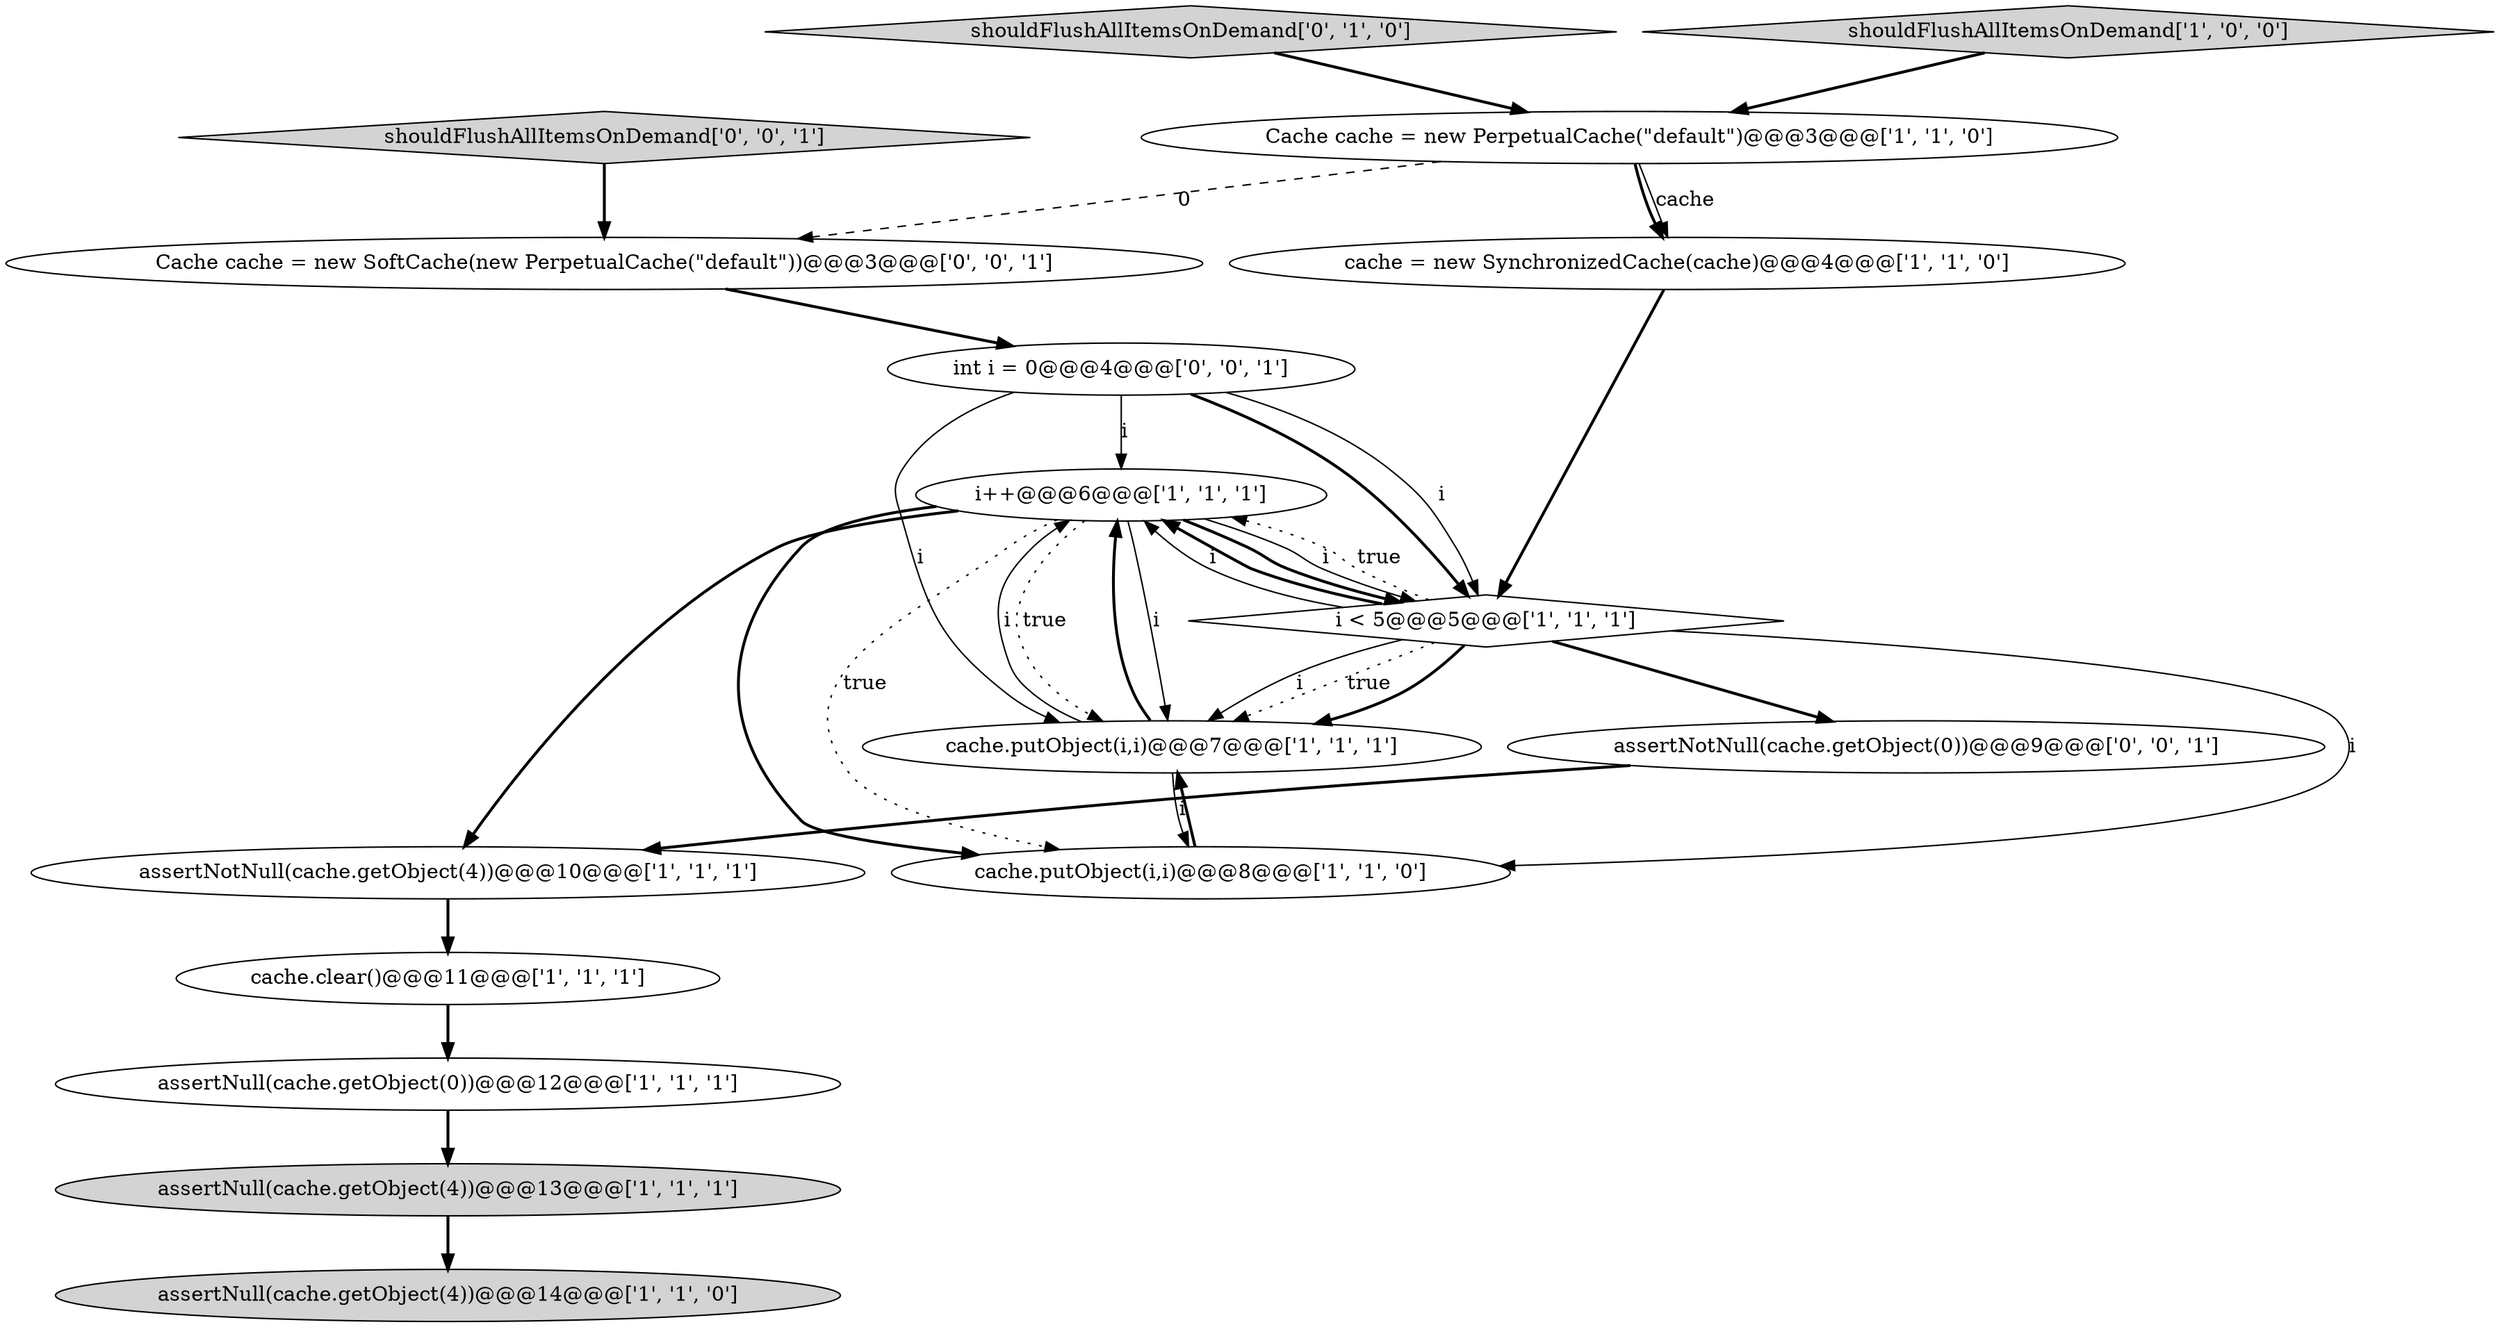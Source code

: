 digraph {
3 [style = filled, label = "assertNotNull(cache.getObject(4))@@@10@@@['1', '1', '1']", fillcolor = white, shape = ellipse image = "AAA0AAABBB1BBB"];
11 [style = filled, label = "Cache cache = new PerpetualCache(\"default\")@@@3@@@['1', '1', '0']", fillcolor = white, shape = ellipse image = "AAA0AAABBB1BBB"];
9 [style = filled, label = "assertNull(cache.getObject(4))@@@14@@@['1', '1', '0']", fillcolor = lightgray, shape = ellipse image = "AAA0AAABBB1BBB"];
1 [style = filled, label = "assertNull(cache.getObject(4))@@@13@@@['1', '1', '1']", fillcolor = lightgray, shape = ellipse image = "AAA0AAABBB1BBB"];
7 [style = filled, label = "cache.putObject(i,i)@@@7@@@['1', '1', '1']", fillcolor = white, shape = ellipse image = "AAA0AAABBB1BBB"];
10 [style = filled, label = "cache.clear()@@@11@@@['1', '1', '1']", fillcolor = white, shape = ellipse image = "AAA0AAABBB1BBB"];
4 [style = filled, label = "assertNull(cache.getObject(0))@@@12@@@['1', '1', '1']", fillcolor = white, shape = ellipse image = "AAA0AAABBB1BBB"];
5 [style = filled, label = "cache.putObject(i,i)@@@8@@@['1', '1', '0']", fillcolor = white, shape = ellipse image = "AAA0AAABBB1BBB"];
8 [style = filled, label = "i++@@@6@@@['1', '1', '1']", fillcolor = white, shape = ellipse image = "AAA0AAABBB1BBB"];
2 [style = filled, label = "i < 5@@@5@@@['1', '1', '1']", fillcolor = white, shape = diamond image = "AAA0AAABBB1BBB"];
0 [style = filled, label = "cache = new SynchronizedCache(cache)@@@4@@@['1', '1', '0']", fillcolor = white, shape = ellipse image = "AAA0AAABBB1BBB"];
13 [style = filled, label = "assertNotNull(cache.getObject(0))@@@9@@@['0', '0', '1']", fillcolor = white, shape = ellipse image = "AAA0AAABBB3BBB"];
16 [style = filled, label = "Cache cache = new SoftCache(new PerpetualCache(\"default\"))@@@3@@@['0', '0', '1']", fillcolor = white, shape = ellipse image = "AAA0AAABBB3BBB"];
12 [style = filled, label = "shouldFlushAllItemsOnDemand['0', '1', '0']", fillcolor = lightgray, shape = diamond image = "AAA0AAABBB2BBB"];
14 [style = filled, label = "shouldFlushAllItemsOnDemand['0', '0', '1']", fillcolor = lightgray, shape = diamond image = "AAA0AAABBB3BBB"];
6 [style = filled, label = "shouldFlushAllItemsOnDemand['1', '0', '0']", fillcolor = lightgray, shape = diamond image = "AAA0AAABBB1BBB"];
15 [style = filled, label = "int i = 0@@@4@@@['0', '0', '1']", fillcolor = white, shape = ellipse image = "AAA0AAABBB3BBB"];
14->16 [style = bold, label=""];
16->15 [style = bold, label=""];
15->2 [style = bold, label=""];
2->8 [style = dotted, label="true"];
11->16 [style = dashed, label="0"];
0->2 [style = bold, label=""];
8->3 [style = bold, label=""];
12->11 [style = bold, label=""];
8->7 [style = dotted, label="true"];
7->8 [style = bold, label=""];
2->8 [style = solid, label="i"];
1->9 [style = bold, label=""];
2->13 [style = bold, label=""];
7->5 [style = solid, label="i"];
3->10 [style = bold, label=""];
11->0 [style = bold, label=""];
8->5 [style = bold, label=""];
8->2 [style = bold, label=""];
13->3 [style = bold, label=""];
8->5 [style = dotted, label="true"];
2->7 [style = dotted, label="true"];
6->11 [style = bold, label=""];
15->2 [style = solid, label="i"];
10->4 [style = bold, label=""];
15->8 [style = solid, label="i"];
5->7 [style = bold, label=""];
4->1 [style = bold, label=""];
2->7 [style = bold, label=""];
7->8 [style = solid, label="i"];
8->7 [style = solid, label="i"];
2->5 [style = solid, label="i"];
11->0 [style = solid, label="cache"];
15->7 [style = solid, label="i"];
8->2 [style = solid, label="i"];
2->8 [style = bold, label=""];
2->7 [style = solid, label="i"];
}
